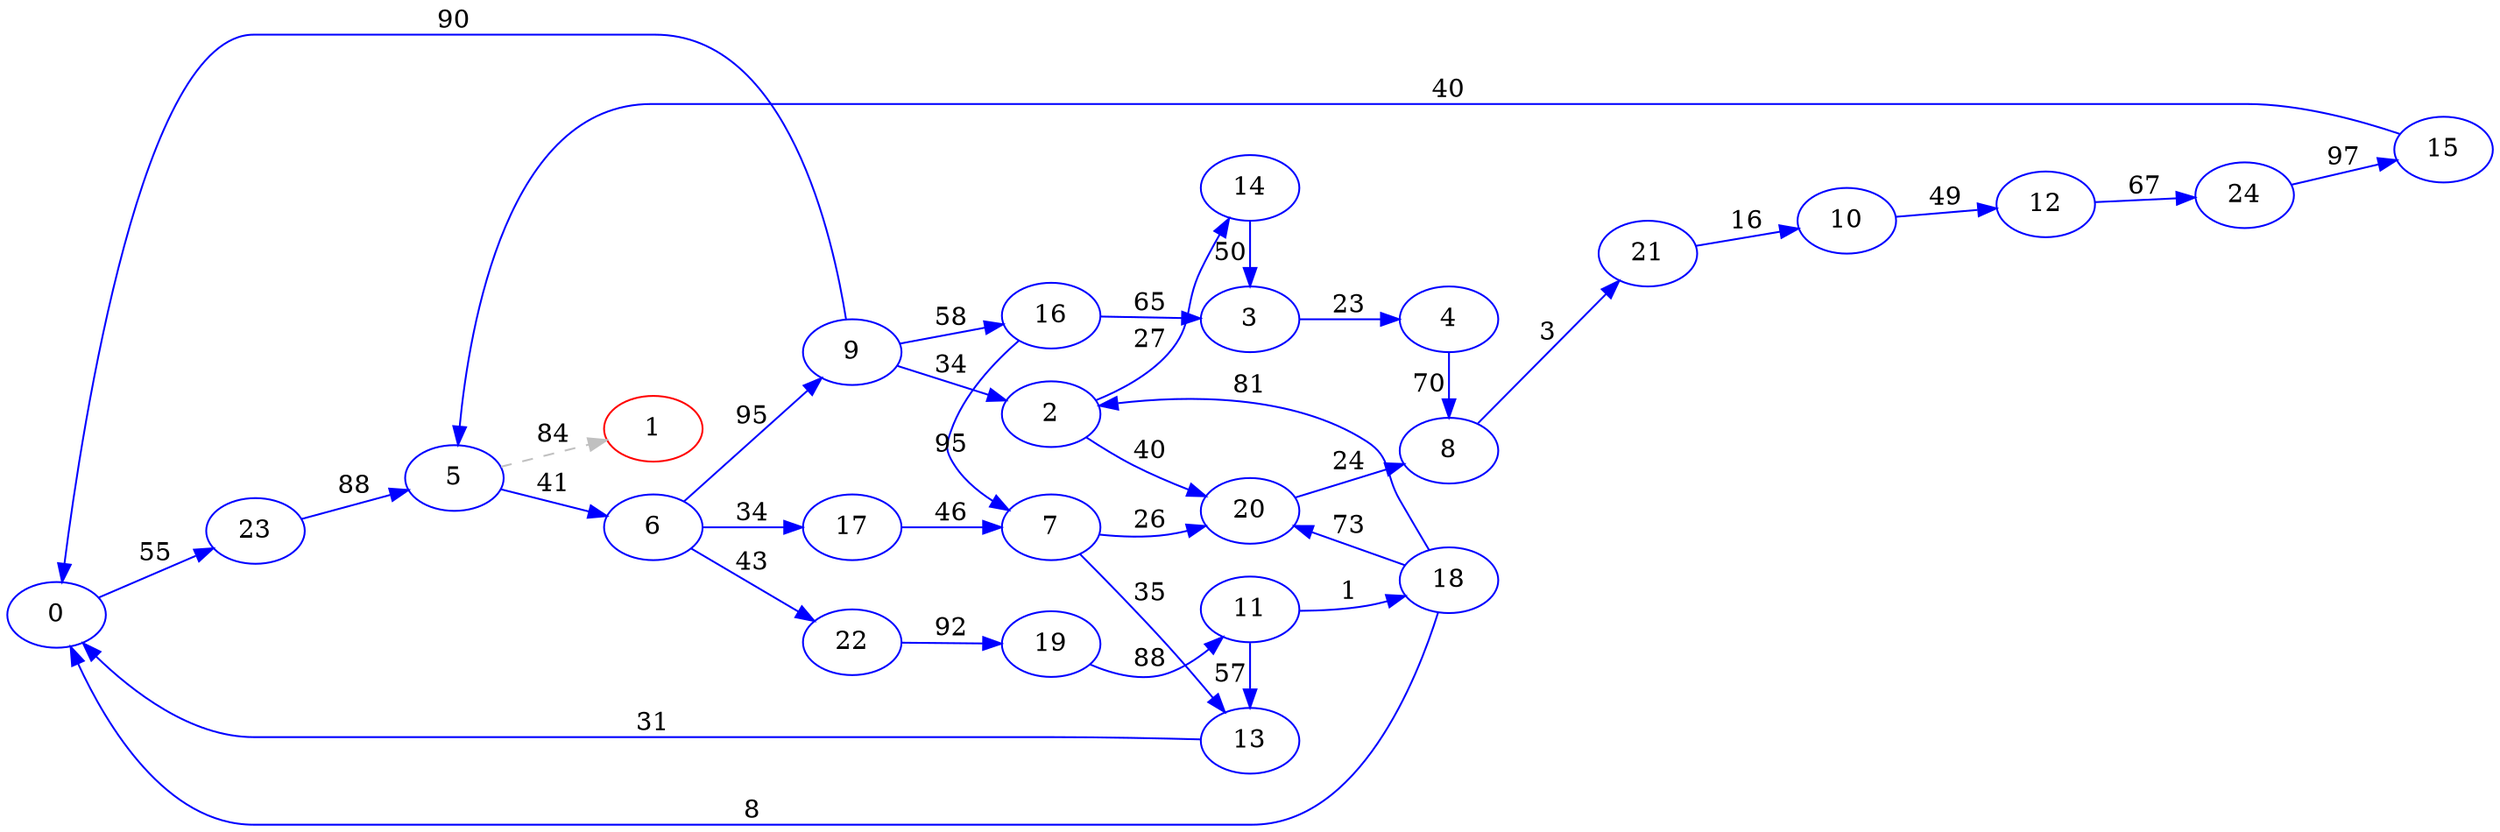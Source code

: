 digraph G {
ranksep = "equally";
rankdir = LR;
{rank = same; 0; };
{rank = same; 23; };
{rank = same; 5; };
{rank = same; 6; 1; };
{rank = same; 17; 22; 9; };
{rank = same; 7; 19; 16; 2; };
{rank = same; 20; 13; 11; 3; 14; };
{rank = same; 8; 18; 4; };
{rank = same; 21; };
{rank = same; 10; };
{rank = same; 12; };
{rank = same; 24; };
{rank = same; 15; };
{rank = same; };
1 [color = "red"];
16 [color = "blue"];
9 [color = "blue"];
4 [color = "blue"];
3 [color = "blue"];
14 [color = "blue"];
2 [color = "blue"];
18 [color = "blue"];
11 [color = "blue"];
19 [color = "blue"];
22 [color = "blue"];
13 [color = "blue"];
15 [color = "blue"];
24 [color = "blue"];
12 [color = "blue"];
10 [color = "blue"];
21 [color = "blue"];
8 [color = "blue"];
20 [color = "blue"];
7 [color = "blue"];
17 [color = "blue"];
6 [color = "blue"];
5 [color = "blue"];
23 [color = "blue"];
0 [color = "blue"];
0->23[label="55" color = "blue"];
23->5[label="88" color = "blue"];
5->6[label="41" color = "blue"];
5->1[label="84" color = "grey" style = "dashed"];
6->17[label="34" color = "blue"];
6->22[label="43" color = "blue"];
6->9[label="95" color = "blue"];
1
17->7[label="46" color = "blue"];
22->19[label="92" color = "blue"];
9->16[label="58" color = "blue"];
9->2[label="34" color = "blue"];
9->0[label="90" color = "blue"];
7->20[label="26" color = "blue"];
7->13[label="35" color = "blue"];
19->11[label="88" color = "blue"];
16->7[label="95" color = "blue"];
16->3[label="65" color = "blue"];
2->14[label="27" color = "blue"];
2->20[label="40" color = "blue"];
20->8[label="24" color = "blue"];
13->0[label="31" color = "blue"];
11->18[label="1" color = "blue"];
11->13[label="57" color = "blue"];
3->4[label="23" color = "blue"];
14->3[label="50" color = "blue"];
8->21[label="3" color = "blue"];
18->2[label="81" color = "blue"];
18->20[label="73" color = "blue"];
18->0[label="8" color = "blue"];
4->8[label="70" color = "blue"];
21->10[label="16" color = "blue"];
10->12[label="49" color = "blue"];
12->24[label="67" color = "blue"];
24->15[label="97" color = "blue"];
15->5[label="40" color = "blue"];
}
